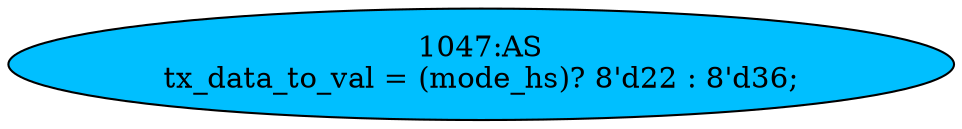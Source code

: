 strict digraph "" {
	node [label="\N"];
	"1047:AS"	 [ast="<pyverilog.vparser.ast.Assign object at 0x7fae5e1d6b90>",
		def_var="['tx_data_to_val']",
		fillcolor=deepskyblue,
		label="1047:AS
tx_data_to_val = (mode_hs)? 8'd22 : 8'd36;",
		statements="[]",
		style=filled,
		typ=Assign,
		use_var="['mode_hs']"];
}
